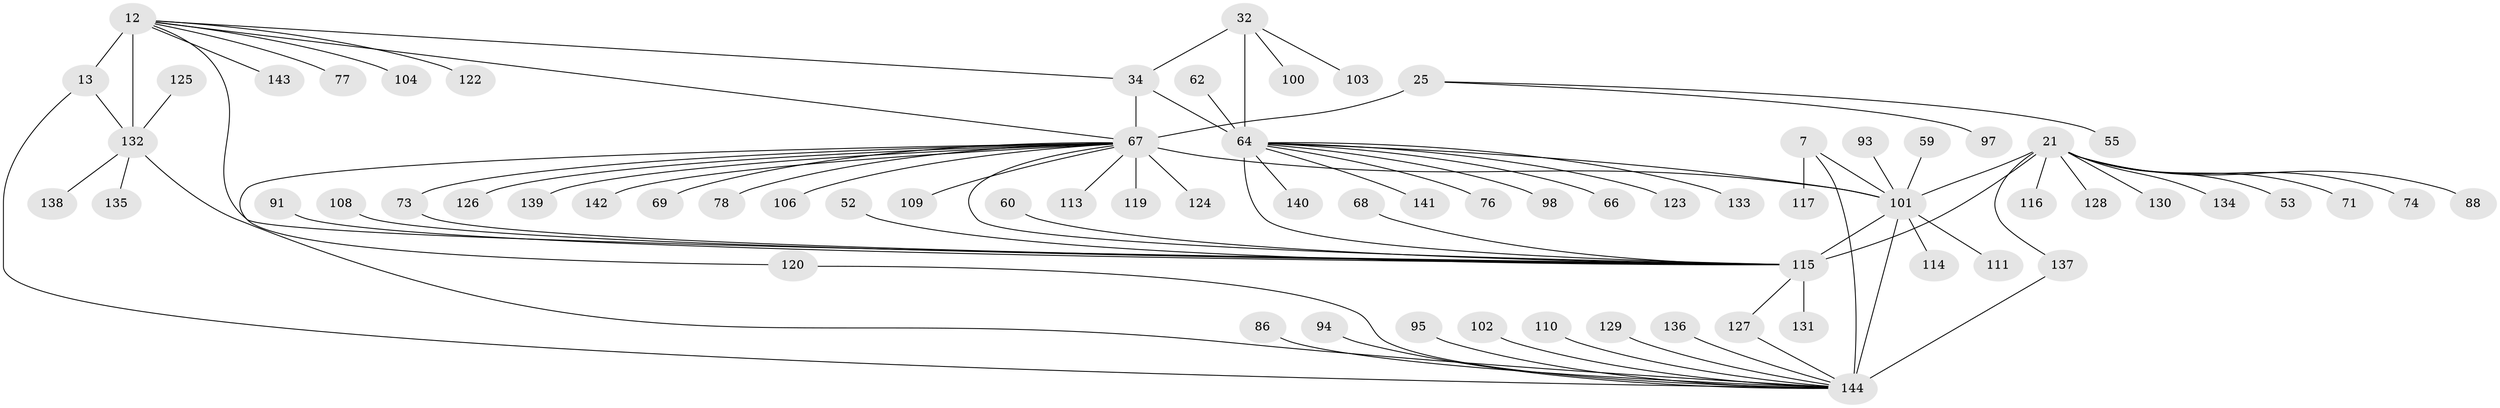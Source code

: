 // original degree distribution, {9: 0.04861111111111111, 6: 0.013888888888888888, 11: 0.034722222222222224, 13: 0.006944444444444444, 15: 0.006944444444444444, 10: 0.027777777777777776, 7: 0.0625, 8: 0.020833333333333332, 18: 0.006944444444444444, 12: 0.013888888888888888, 1: 0.5763888888888888, 2: 0.1388888888888889, 3: 0.041666666666666664}
// Generated by graph-tools (version 1.1) at 2025/55/03/09/25 04:55:19]
// undirected, 72 vertices, 86 edges
graph export_dot {
graph [start="1"]
  node [color=gray90,style=filled];
  7 [super="+2"];
  12 [super="+10+9"];
  13 [super="+11"];
  21 [super="+19+17"];
  25 [super="+23"];
  32 [super="+30"];
  34 [super="+31"];
  52;
  53;
  55;
  59;
  60;
  62;
  64 [super="+35+39+41+42+45+50+54"];
  66;
  67 [super="+28+47+63+26"];
  68;
  69;
  71;
  73;
  74;
  76;
  77;
  78 [super="+37"];
  86;
  88;
  91 [super="+61+87"];
  93;
  94;
  95 [super="+57"];
  97 [super="+46"];
  98;
  100;
  101 [super="+4+38+40+49"];
  102;
  103 [super="+51"];
  104;
  106;
  108 [super="+107"];
  109;
  110 [super="+84+99"];
  111;
  113;
  114;
  115 [super="+65+90"];
  116 [super="+72"];
  117;
  119;
  120;
  122;
  123;
  124;
  125;
  126;
  127;
  128;
  129;
  130 [super="+56"];
  131;
  132 [super="+96+112+118"];
  133 [super="+105"];
  134;
  135;
  136;
  137;
  138;
  139 [super="+89"];
  140;
  141;
  142;
  143;
  144 [super="+48+121+5+6+58+70+81+85"];
  7 -- 117;
  7 -- 144 [weight=6];
  7 -- 101 [weight=4];
  12 -- 13 [weight=8];
  12 -- 77;
  12 -- 143;
  12 -- 115 [weight=3];
  12 -- 34;
  12 -- 104;
  12 -- 122;
  12 -- 132 [weight=4];
  12 -- 67;
  13 -- 144;
  13 -- 132 [weight=2];
  21 -- 53;
  21 -- 74;
  21 -- 88;
  21 -- 134;
  21 -- 130;
  21 -- 115 [weight=12];
  21 -- 101;
  21 -- 128;
  21 -- 116;
  21 -- 71;
  21 -- 137;
  25 -- 55;
  25 -- 97;
  25 -- 67 [weight=10];
  32 -- 34 [weight=4];
  32 -- 100;
  32 -- 103;
  32 -- 64 [weight=6];
  34 -- 64 [weight=6];
  34 -- 67;
  52 -- 115;
  59 -- 101;
  60 -- 115;
  62 -- 64;
  64 -- 66;
  64 -- 133;
  64 -- 76;
  64 -- 140;
  64 -- 141;
  64 -- 98;
  64 -- 115;
  64 -- 123;
  64 -- 101;
  67 -- 69;
  67 -- 106;
  67 -- 139;
  67 -- 109;
  67 -- 78;
  67 -- 142;
  67 -- 113;
  67 -- 115;
  67 -- 120;
  67 -- 101;
  67 -- 73;
  67 -- 119;
  67 -- 124;
  67 -- 126;
  68 -- 115;
  73 -- 115;
  86 -- 144;
  91 -- 115;
  93 -- 101;
  94 -- 144;
  95 -- 144;
  101 -- 111;
  101 -- 144 [weight=7];
  101 -- 114;
  101 -- 115;
  102 -- 144;
  108 -- 115;
  110 -- 144;
  115 -- 131;
  115 -- 127;
  120 -- 144;
  125 -- 132;
  127 -- 144;
  129 -- 144;
  132 -- 135;
  132 -- 138;
  132 -- 144 [weight=2];
  136 -- 144;
  137 -- 144;
}

